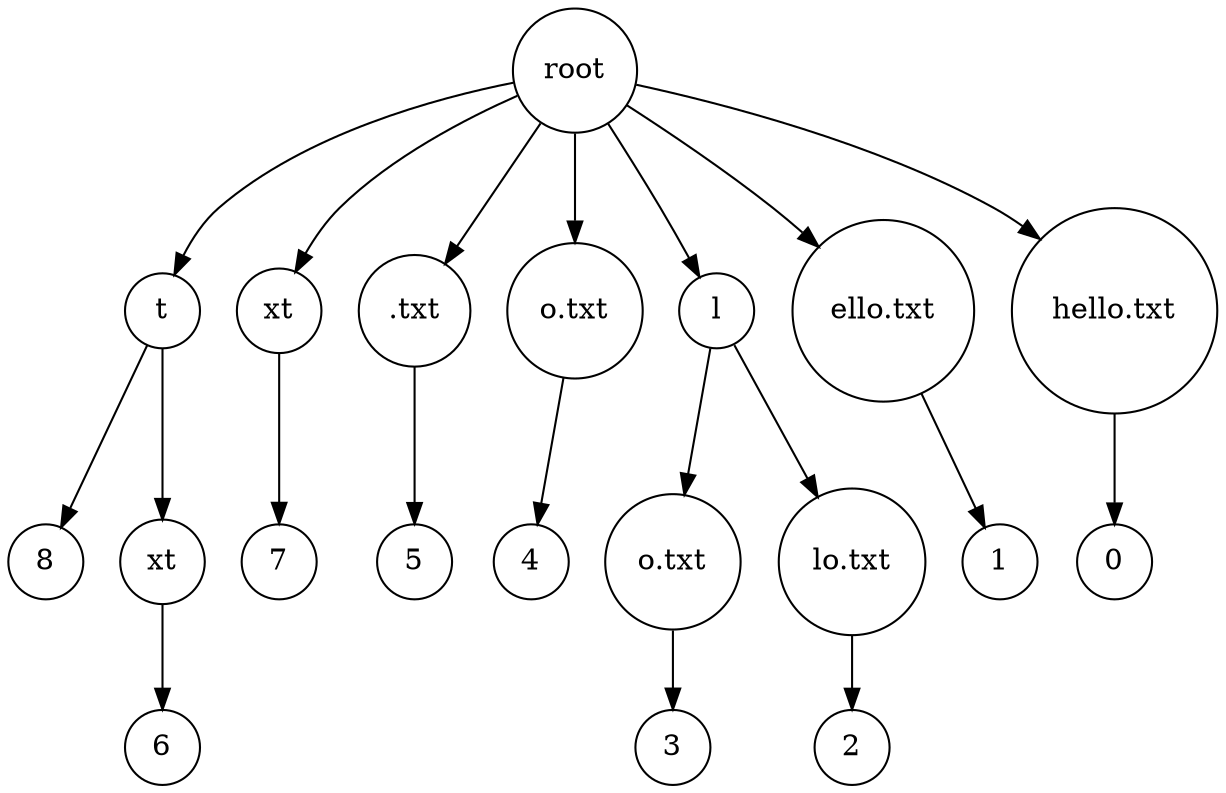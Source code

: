 digraph suffix {
	node [shape = circle];
	0 [label= "root"];
	1 [label= "t"];
	0 -> 1;
	1 [label= "t"];
	2 [label= "8"];
	1 -> 2;
	3 [label= "xt"];
	1 -> 3;
	3 [label= "xt"];
	4 [label= "6"];
	3 -> 4;
	5 [label= "xt"];
	0 -> 5;
	5 [label= "xt"];
	6 [label= "7"];
	5 -> 6;
	7 [label= ".txt"];
	0 -> 7;
	7 [label= ".txt"];
	8 [label= "5"];
	7 -> 8;
	9 [label= "o.txt"];
	0 -> 9;
	9 [label= "o.txt"];
	10 [label= "4"];
	9 -> 10;
	11 [label= "l"];
	0 -> 11;
	11 [label= "l"];
	12 [label= "o.txt"];
	11 -> 12;
	12 [label= "o.txt"];
	13 [label= "3"];
	12 -> 13;
	14 [label= "lo.txt"];
	11 -> 14;
	14 [label= "lo.txt"];
	15 [label= "2"];
	14 -> 15;
	16 [label= "ello.txt"];
	0 -> 16;
	16 [label= "ello.txt"];
	17 [label= "1"];
	16 -> 17;
	18 [label= "hello.txt"];
	0 -> 18;
	18 [label= "hello.txt"];
	19 [label= "0"];
	18 -> 19;
}